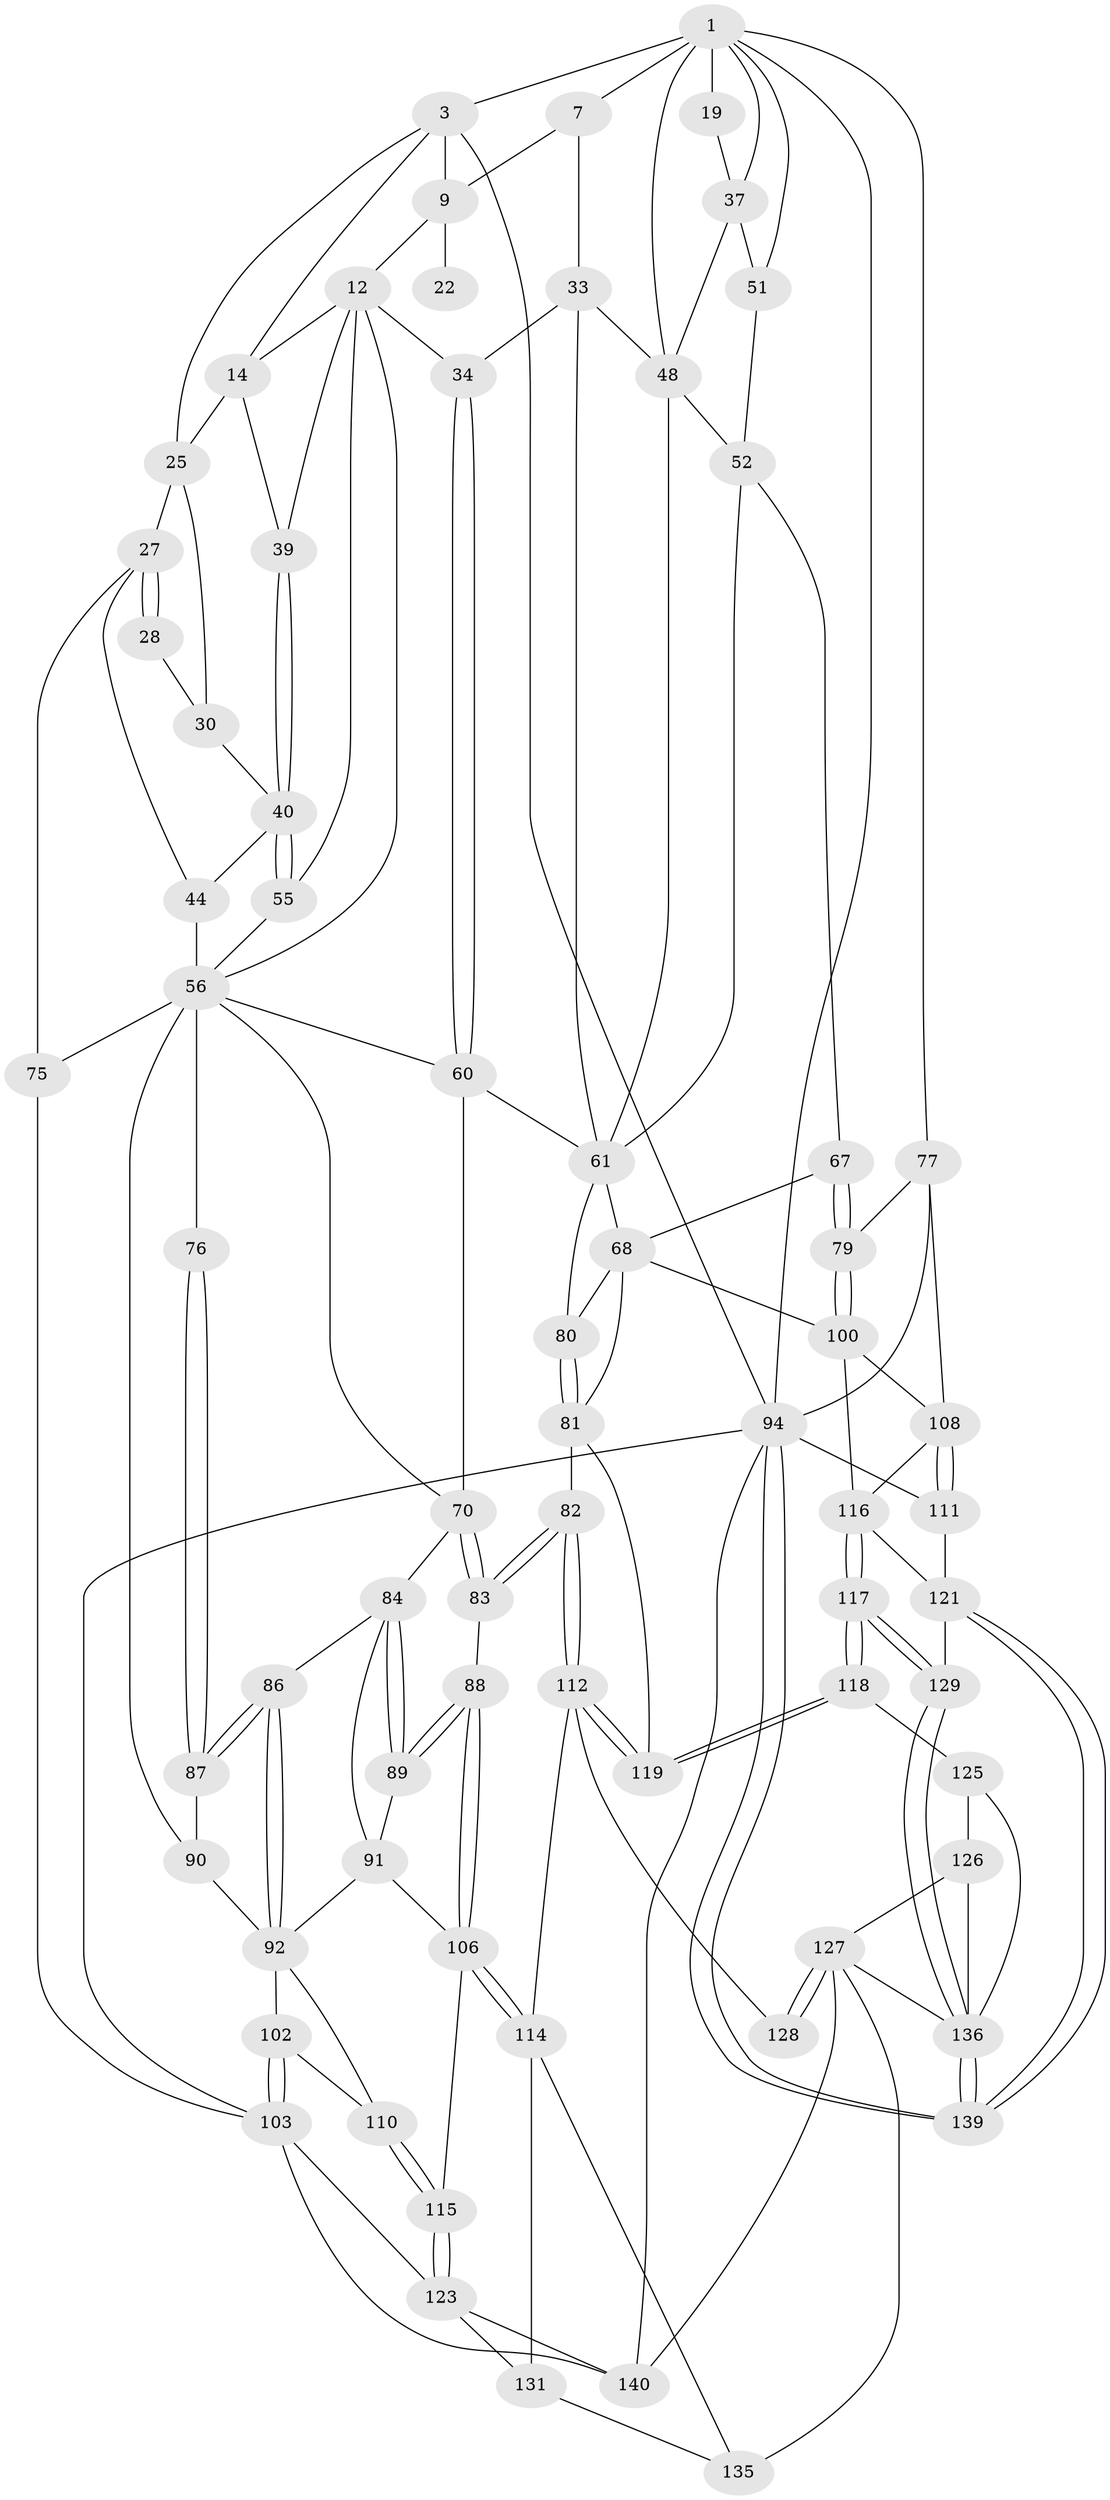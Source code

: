 // original degree distribution, {3: 0.035211267605633804, 6: 0.24647887323943662, 5: 0.5, 4: 0.21830985915492956}
// Generated by graph-tools (version 1.1) at 2025/21/03/04/25 18:21:20]
// undirected, 71 vertices, 163 edges
graph export_dot {
graph [start="1"]
  node [color=gray90,style=filled];
  1 [pos="+0.7616711441457189+0",super="+2+6"];
  3 [pos="+0+0",super="+4"];
  7 [pos="+0.6492967961106625+0.06393337703595732",super="+8"];
  9 [pos="+0.5119888905851862+0.036301474076342766",super="+10+21"];
  12 [pos="+0.3179517398450702+0.1644005493030792",super="+13"];
  14 [pos="+0.2170013382645552+0.14807739467500197",super="+36"];
  19 [pos="+0.8936154731447339+0.10687168319470901",super="+31"];
  22 [pos="+0.40198285597828187+0.16889957086055551"];
  25 [pos="+0.057990850662825215+0.13690710636543488",super="+26+29"];
  27 [pos="+0+0.19389890342354604",super="+45"];
  28 [pos="+0.025338796717718985+0.18531797863377977"];
  30 [pos="+0.06695637235902764+0.24752422067953092"];
  33 [pos="+0.6033351944073349+0.3334620762980771",super="+50"];
  34 [pos="+0.525569279761905+0.3579564336007576",super="+35"];
  37 [pos="+0.9865745527411326+0.27110014568288243",super="+47"];
  39 [pos="+0.18397381764706378+0.29371203828049264"];
  40 [pos="+0.03228490852676584+0.3356684646621009",super="+41"];
  44 [pos="+0+0.42161227445504"];
  48 [pos="+0.7963496937121465+0.29976735462656623",super="+49"];
  51 [pos="+0.9401410939771306+0.49722243291369594"];
  52 [pos="+0.9172528973847238+0.5105749109632886",super="+66"];
  55 [pos="+0.1909681487349034+0.3939404403302554"];
  56 [pos="+0.3194522863754717+0.48076857220238306",super="+57"];
  60 [pos="+0.42980734767017226+0.509185571853342",super="+65"];
  61 [pos="+0.6489259683802066+0.4526411203336008",super="+62"];
  67 [pos="+0.8547165660195486+0.6028218866051498"];
  68 [pos="+0.6932574772822598+0.6623482961559913",super="+69+98"];
  70 [pos="+0.43001233876330347+0.61854267088804",super="+71"];
  75 [pos="+0+0.5198330010283769"];
  76 [pos="+0.17005627248096833+0.6335546487594836"];
  77 [pos="+1+0.6862484083145067",super="+78"];
  79 [pos="+0.8711802893443449+0.6491015724243349"];
  80 [pos="+0.5850234520598875+0.6771312373211564"];
  81 [pos="+0.5698390657390249+0.7099781797641029",super="+99"];
  82 [pos="+0.4733781208521873+0.7570892531621393"];
  83 [pos="+0.4265799361498729+0.7177974056432223"];
  84 [pos="+0.3025401089487524+0.6383466515014548",super="+85"];
  86 [pos="+0.16672968867622456+0.6609843745906279"];
  87 [pos="+0.16544847883462388+0.6518523303427449"];
  88 [pos="+0.3636952134253248+0.7326986891371964"];
  89 [pos="+0.3054840626003618+0.6783253646681725"];
  90 [pos="+0+0.599458985327667"];
  91 [pos="+0.2519121933557163+0.7172386028050455",super="+96"];
  92 [pos="+0.15601954040596513+0.6801258098867857",super="+93+97"];
  94 [pos="+1+1",super="+105+95"];
  100 [pos="+0.8655811001017972+0.6969816094845024",super="+101"];
  102 [pos="+0.08331880756475461+0.7711092240900497"];
  103 [pos="+0+0.8655281973690976",super="+124+104"];
  106 [pos="+0.28653204157239254+0.8488701930629794",super="+107"];
  108 [pos="+0.9624258416542141+0.7681966757410946",super="+109"];
  110 [pos="+0.11911857603700984+0.7830710945499577"];
  111 [pos="+1+0.8523265979090778"];
  112 [pos="+0.47460373288341534+0.8078403528007818",super="+113"];
  114 [pos="+0.29689072512200465+0.8587440070706119",super="+130"];
  115 [pos="+0.19681637402965252+0.8809866119373775"];
  116 [pos="+0.7933858259561759+0.8581447262266704",super="+120"];
  117 [pos="+0.7210025637731533+0.9301058345761897"];
  118 [pos="+0.6187290465540406+0.8792025145786652"];
  119 [pos="+0.6156089441205492+0.866965953056256"];
  121 [pos="+0.92047041254713+0.8898217155513867",super="+122"];
  123 [pos="+0.16697212400506364+0.907987827219525",super="+132"];
  125 [pos="+0.6038607590800934+0.8961237206835875"];
  126 [pos="+0.537853820052751+0.9339027700952172"];
  127 [pos="+0.47448987682043775+0.9324769644245601",super="+134"];
  128 [pos="+0.46432419862528884+0.9060252092471408"];
  129 [pos="+0.7576519574976187+1"];
  131 [pos="+0.3123036977490032+0.907768585339916"];
  135 [pos="+0.36119376285030147+0.9565930944740133"];
  136 [pos="+0.7570335699540324+1",super="+137"];
  139 [pos="+1+1"];
  140 [pos="+0.24975618232228539+1",super="+141"];
  1 -- 3;
  1 -- 19 [weight=3];
  1 -- 37;
  1 -- 51;
  1 -- 77;
  1 -- 94;
  1 -- 48;
  1 -- 7 [weight=3];
  3 -- 25;
  3 -- 94;
  3 -- 9;
  3 -- 14;
  7 -- 33;
  7 -- 9 [weight=2];
  9 -- 12;
  9 -- 22 [weight=3];
  12 -- 55;
  12 -- 39;
  12 -- 56;
  12 -- 14;
  12 -- 34 [weight=2];
  14 -- 39;
  14 -- 25;
  19 -- 37;
  25 -- 27;
  25 -- 30;
  27 -- 28;
  27 -- 28;
  27 -- 75;
  27 -- 44;
  28 -- 30;
  30 -- 40;
  33 -- 34;
  33 -- 61;
  33 -- 48;
  34 -- 60;
  34 -- 60;
  37 -- 48;
  37 -- 51;
  39 -- 40;
  39 -- 40;
  40 -- 55;
  40 -- 55;
  40 -- 44;
  44 -- 56;
  48 -- 52;
  48 -- 61;
  51 -- 52;
  52 -- 67;
  52 -- 61;
  55 -- 56;
  56 -- 60;
  56 -- 70;
  56 -- 90;
  56 -- 75;
  56 -- 76 [weight=2];
  60 -- 70;
  60 -- 61;
  61 -- 80;
  61 -- 68;
  67 -- 68;
  67 -- 79;
  67 -- 79;
  68 -- 80;
  68 -- 100;
  68 -- 81;
  70 -- 83;
  70 -- 83;
  70 -- 84;
  75 -- 103;
  76 -- 87;
  76 -- 87;
  77 -- 108;
  77 -- 79;
  77 -- 94;
  79 -- 100;
  79 -- 100;
  80 -- 81;
  80 -- 81;
  81 -- 82;
  81 -- 119;
  82 -- 83;
  82 -- 83;
  82 -- 112;
  82 -- 112;
  83 -- 88;
  84 -- 89;
  84 -- 89;
  84 -- 91;
  84 -- 86;
  86 -- 87;
  86 -- 87;
  86 -- 92;
  86 -- 92;
  87 -- 90;
  88 -- 89;
  88 -- 89;
  88 -- 106;
  88 -- 106;
  89 -- 91;
  90 -- 92;
  91 -- 106;
  91 -- 92;
  92 -- 102;
  92 -- 110;
  94 -- 139;
  94 -- 139;
  94 -- 140;
  94 -- 103;
  94 -- 111;
  100 -- 116;
  100 -- 108;
  102 -- 103;
  102 -- 103;
  102 -- 110;
  103 -- 123;
  103 -- 140;
  106 -- 114;
  106 -- 114;
  106 -- 115;
  108 -- 111;
  108 -- 111;
  108 -- 116;
  110 -- 115;
  110 -- 115;
  111 -- 121;
  112 -- 119;
  112 -- 119;
  112 -- 114;
  112 -- 128;
  114 -- 131;
  114 -- 135;
  115 -- 123;
  115 -- 123;
  116 -- 117;
  116 -- 117;
  116 -- 121;
  117 -- 118;
  117 -- 118;
  117 -- 129;
  117 -- 129;
  118 -- 119;
  118 -- 119;
  118 -- 125;
  121 -- 139;
  121 -- 139;
  121 -- 129;
  123 -- 140;
  123 -- 131;
  125 -- 126;
  125 -- 136;
  126 -- 127;
  126 -- 136;
  127 -- 128;
  127 -- 128;
  127 -- 135;
  127 -- 140;
  127 -- 136;
  129 -- 136;
  129 -- 136;
  131 -- 135;
  136 -- 139;
  136 -- 139;
}
